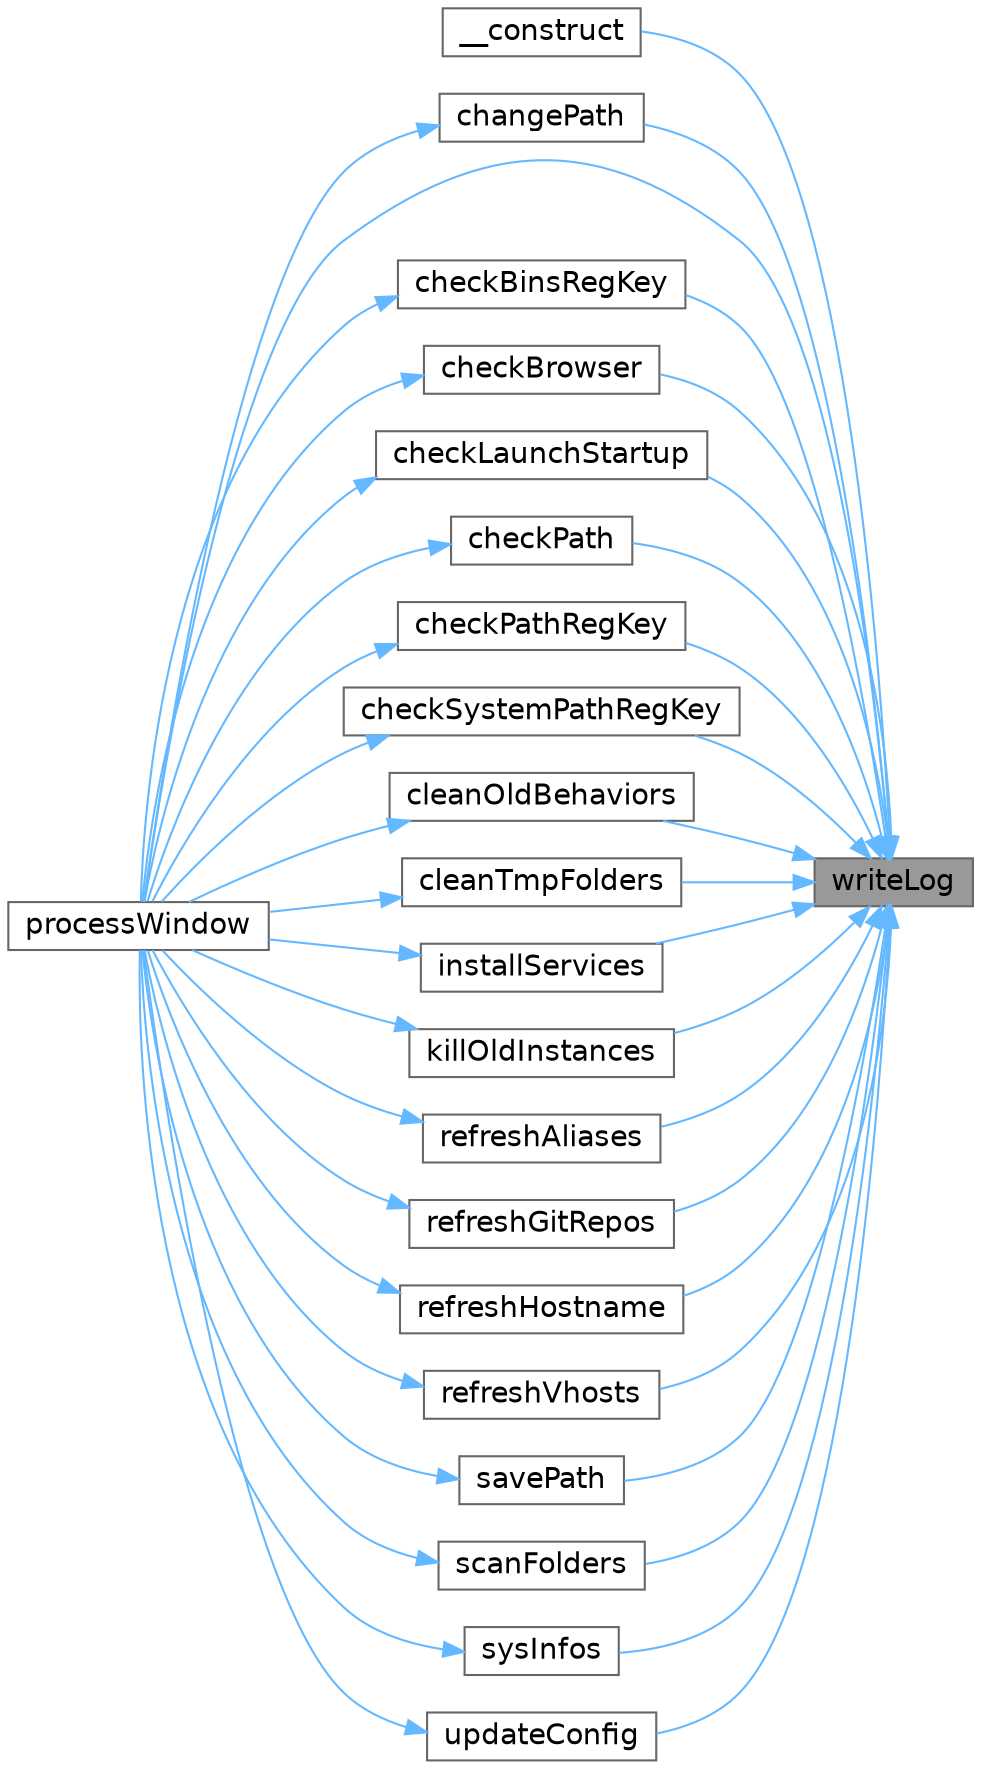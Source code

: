 digraph "writeLog"
{
 // LATEX_PDF_SIZE
  bgcolor="transparent";
  edge [fontname=Helvetica,fontsize=14,labelfontname=Helvetica,labelfontsize=14];
  node [fontname=Helvetica,fontsize=14,shape=box,height=0.2,width=0.4];
  rankdir="RL";
  Node1 [id="Node000001",label="writeLog",height=0.2,width=0.4,color="gray40", fillcolor="grey60", style="filled", fontcolor="black",tooltip=" "];
  Node1 -> Node2 [id="edge1_Node000001_Node000002",dir="back",color="steelblue1",style="solid",tooltip=" "];
  Node2 [id="Node000002",label="__construct",height=0.2,width=0.4,color="grey40", fillcolor="white", style="filled",URL="$d1/db8/classActionStartup.html#a57b60b4976a2c5d1e40f2d11aa72aa7d",tooltip=" "];
  Node1 -> Node3 [id="edge2_Node000001_Node000003",dir="back",color="steelblue1",style="solid",tooltip=" "];
  Node3 [id="Node000003",label="changePath",height=0.2,width=0.4,color="grey40", fillcolor="white", style="filled",URL="$d1/db8/classActionStartup.html#a7286c7574c69e7d5d903fdf15376b3b2",tooltip=" "];
  Node3 -> Node4 [id="edge3_Node000003_Node000004",dir="back",color="steelblue1",style="solid",tooltip=" "];
  Node4 [id="Node000004",label="processWindow",height=0.2,width=0.4,color="grey40", fillcolor="white", style="filled",URL="$d1/db8/classActionStartup.html#adba450ef82fe3ce72172fb9ab22588cb",tooltip=" "];
  Node1 -> Node5 [id="edge4_Node000001_Node000005",dir="back",color="steelblue1",style="solid",tooltip=" "];
  Node5 [id="Node000005",label="checkBinsRegKey",height=0.2,width=0.4,color="grey40", fillcolor="white", style="filled",URL="$d1/db8/classActionStartup.html#a4bb3b7925ad61631779b03355ee55703",tooltip=" "];
  Node5 -> Node4 [id="edge5_Node000005_Node000004",dir="back",color="steelblue1",style="solid",tooltip=" "];
  Node1 -> Node6 [id="edge6_Node000001_Node000006",dir="back",color="steelblue1",style="solid",tooltip=" "];
  Node6 [id="Node000006",label="checkBrowser",height=0.2,width=0.4,color="grey40", fillcolor="white", style="filled",URL="$d1/db8/classActionStartup.html#a6a5c03370acd06bebff5a21e28ce9faf",tooltip=" "];
  Node6 -> Node4 [id="edge7_Node000006_Node000004",dir="back",color="steelblue1",style="solid",tooltip=" "];
  Node1 -> Node7 [id="edge8_Node000001_Node000007",dir="back",color="steelblue1",style="solid",tooltip=" "];
  Node7 [id="Node000007",label="checkLaunchStartup",height=0.2,width=0.4,color="grey40", fillcolor="white", style="filled",URL="$d1/db8/classActionStartup.html#a5652a1ec804fed601e8cf549b2de23cc",tooltip=" "];
  Node7 -> Node4 [id="edge9_Node000007_Node000004",dir="back",color="steelblue1",style="solid",tooltip=" "];
  Node1 -> Node8 [id="edge10_Node000001_Node000008",dir="back",color="steelblue1",style="solid",tooltip=" "];
  Node8 [id="Node000008",label="checkPath",height=0.2,width=0.4,color="grey40", fillcolor="white", style="filled",URL="$d1/db8/classActionStartup.html#a36ac9ad9bdf27dac6a734df5a47495d2",tooltip=" "];
  Node8 -> Node4 [id="edge11_Node000008_Node000004",dir="back",color="steelblue1",style="solid",tooltip=" "];
  Node1 -> Node9 [id="edge12_Node000001_Node000009",dir="back",color="steelblue1",style="solid",tooltip=" "];
  Node9 [id="Node000009",label="checkPathRegKey",height=0.2,width=0.4,color="grey40", fillcolor="white", style="filled",URL="$d1/db8/classActionStartup.html#a3a004ab37e55fbe73b225db202d1c34c",tooltip=" "];
  Node9 -> Node4 [id="edge13_Node000009_Node000004",dir="back",color="steelblue1",style="solid",tooltip=" "];
  Node1 -> Node10 [id="edge14_Node000001_Node000010",dir="back",color="steelblue1",style="solid",tooltip=" "];
  Node10 [id="Node000010",label="checkSystemPathRegKey",height=0.2,width=0.4,color="grey40", fillcolor="white", style="filled",URL="$d1/db8/classActionStartup.html#afd462c06c898ee8d165979071a764779",tooltip=" "];
  Node10 -> Node4 [id="edge15_Node000010_Node000004",dir="back",color="steelblue1",style="solid",tooltip=" "];
  Node1 -> Node11 [id="edge16_Node000001_Node000011",dir="back",color="steelblue1",style="solid",tooltip=" "];
  Node11 [id="Node000011",label="cleanOldBehaviors",height=0.2,width=0.4,color="grey40", fillcolor="white", style="filled",URL="$d1/db8/classActionStartup.html#a04aceb1928e43b07c06811be8713132a",tooltip=" "];
  Node11 -> Node4 [id="edge17_Node000011_Node000004",dir="back",color="steelblue1",style="solid",tooltip=" "];
  Node1 -> Node12 [id="edge18_Node000001_Node000012",dir="back",color="steelblue1",style="solid",tooltip=" "];
  Node12 [id="Node000012",label="cleanTmpFolders",height=0.2,width=0.4,color="grey40", fillcolor="white", style="filled",URL="$d1/db8/classActionStartup.html#a8a3c4cd3851970d57697cc5a4675c159",tooltip=" "];
  Node12 -> Node4 [id="edge19_Node000012_Node000004",dir="back",color="steelblue1",style="solid",tooltip=" "];
  Node1 -> Node13 [id="edge20_Node000001_Node000013",dir="back",color="steelblue1",style="solid",tooltip=" "];
  Node13 [id="Node000013",label="installServices",height=0.2,width=0.4,color="grey40", fillcolor="white", style="filled",URL="$d1/db8/classActionStartup.html#ad01019ebb8f22f8a7d09e60d01b288b2",tooltip=" "];
  Node13 -> Node4 [id="edge21_Node000013_Node000004",dir="back",color="steelblue1",style="solid",tooltip=" "];
  Node1 -> Node14 [id="edge22_Node000001_Node000014",dir="back",color="steelblue1",style="solid",tooltip=" "];
  Node14 [id="Node000014",label="killOldInstances",height=0.2,width=0.4,color="grey40", fillcolor="white", style="filled",URL="$d1/db8/classActionStartup.html#a1d3e96408243de0ee233f01ddde67042",tooltip=" "];
  Node14 -> Node4 [id="edge23_Node000014_Node000004",dir="back",color="steelblue1",style="solid",tooltip=" "];
  Node1 -> Node4 [id="edge24_Node000001_Node000004",dir="back",color="steelblue1",style="solid",tooltip=" "];
  Node1 -> Node15 [id="edge25_Node000001_Node000015",dir="back",color="steelblue1",style="solid",tooltip=" "];
  Node15 [id="Node000015",label="refreshAliases",height=0.2,width=0.4,color="grey40", fillcolor="white", style="filled",URL="$d1/db8/classActionStartup.html#a1ef9aa7796ba771723454bdb712afa73",tooltip=" "];
  Node15 -> Node4 [id="edge26_Node000015_Node000004",dir="back",color="steelblue1",style="solid",tooltip=" "];
  Node1 -> Node16 [id="edge27_Node000001_Node000016",dir="back",color="steelblue1",style="solid",tooltip=" "];
  Node16 [id="Node000016",label="refreshGitRepos",height=0.2,width=0.4,color="grey40", fillcolor="white", style="filled",URL="$d1/db8/classActionStartup.html#a7b6914376b8fe3178a9839f4e9b71d12",tooltip=" "];
  Node16 -> Node4 [id="edge28_Node000016_Node000004",dir="back",color="steelblue1",style="solid",tooltip=" "];
  Node1 -> Node17 [id="edge29_Node000001_Node000017",dir="back",color="steelblue1",style="solid",tooltip=" "];
  Node17 [id="Node000017",label="refreshHostname",height=0.2,width=0.4,color="grey40", fillcolor="white", style="filled",URL="$d1/db8/classActionStartup.html#a7b9de0f4ec3238f7a3f3e0bef353b9bc",tooltip=" "];
  Node17 -> Node4 [id="edge30_Node000017_Node000004",dir="back",color="steelblue1",style="solid",tooltip=" "];
  Node1 -> Node18 [id="edge31_Node000001_Node000018",dir="back",color="steelblue1",style="solid",tooltip=" "];
  Node18 [id="Node000018",label="refreshVhosts",height=0.2,width=0.4,color="grey40", fillcolor="white", style="filled",URL="$d1/db8/classActionStartup.html#a3d710ff613db1b51f4d05911dac8b994",tooltip=" "];
  Node18 -> Node4 [id="edge32_Node000018_Node000004",dir="back",color="steelblue1",style="solid",tooltip=" "];
  Node1 -> Node19 [id="edge33_Node000001_Node000019",dir="back",color="steelblue1",style="solid",tooltip=" "];
  Node19 [id="Node000019",label="savePath",height=0.2,width=0.4,color="grey40", fillcolor="white", style="filled",URL="$d1/db8/classActionStartup.html#ad78a369dd5f44cd436a39035f8de548e",tooltip=" "];
  Node19 -> Node4 [id="edge34_Node000019_Node000004",dir="back",color="steelblue1",style="solid",tooltip=" "];
  Node1 -> Node20 [id="edge35_Node000001_Node000020",dir="back",color="steelblue1",style="solid",tooltip=" "];
  Node20 [id="Node000020",label="scanFolders",height=0.2,width=0.4,color="grey40", fillcolor="white", style="filled",URL="$d1/db8/classActionStartup.html#aa6accbef28f4343f228307d1db0427eb",tooltip=" "];
  Node20 -> Node4 [id="edge36_Node000020_Node000004",dir="back",color="steelblue1",style="solid",tooltip=" "];
  Node1 -> Node21 [id="edge37_Node000001_Node000021",dir="back",color="steelblue1",style="solid",tooltip=" "];
  Node21 [id="Node000021",label="sysInfos",height=0.2,width=0.4,color="grey40", fillcolor="white", style="filled",URL="$d1/db8/classActionStartup.html#a333745edd5a01a42f6ead886fc34ea9d",tooltip=" "];
  Node21 -> Node4 [id="edge38_Node000021_Node000004",dir="back",color="steelblue1",style="solid",tooltip=" "];
  Node1 -> Node22 [id="edge39_Node000001_Node000022",dir="back",color="steelblue1",style="solid",tooltip=" "];
  Node22 [id="Node000022",label="updateConfig",height=0.2,width=0.4,color="grey40", fillcolor="white", style="filled",URL="$d1/db8/classActionStartup.html#a7a3b4c76f3cbede5d8ca55690ad1c6d8",tooltip=" "];
  Node22 -> Node4 [id="edge40_Node000022_Node000004",dir="back",color="steelblue1",style="solid",tooltip=" "];
}
